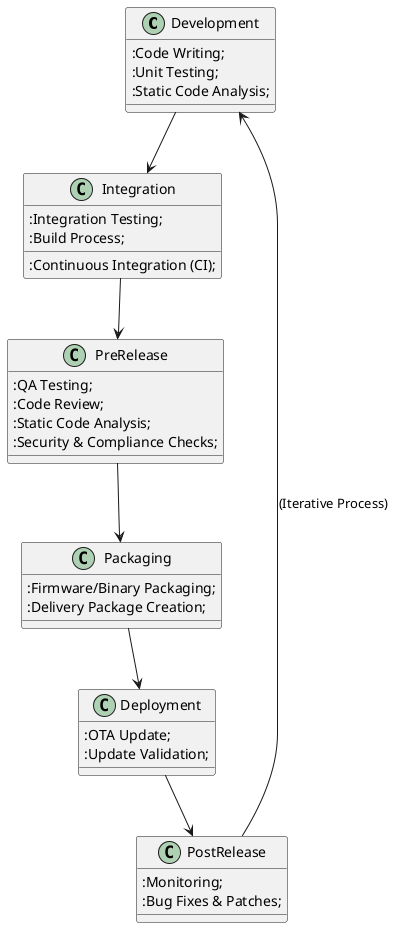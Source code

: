 @startuml
!define RECTANGLE class

' Define the stages
RECTANGLE Development {
    :Code Writing;
    :Unit Testing;
    :Static Code Analysis;
}

RECTANGLE Integration {
    :Integration Testing;
    :Build Process;
    :Continuous Integration (CI);
}

RECTANGLE PreRelease {
    :QA Testing;
    :Code Review;
    :Static Code Analysis;
    :Security & Compliance Checks;
}

RECTANGLE Packaging {
    :Firmware/Binary Packaging;
    :Delivery Package Creation;
}

RECTANGLE Deployment {
    :OTA Update;
    :Update Validation;
}

RECTANGLE PostRelease {
    :Monitoring;
    :Bug Fixes & Patches;
}

' Create the flow of the process
Development -down-> Integration
Integration -down-> PreRelease
PreRelease -down-> Packaging
Packaging -down-> Deployment
Deployment -down-> PostRelease
PostRelease -down-> Development : (Iterative Process)

@enduml
